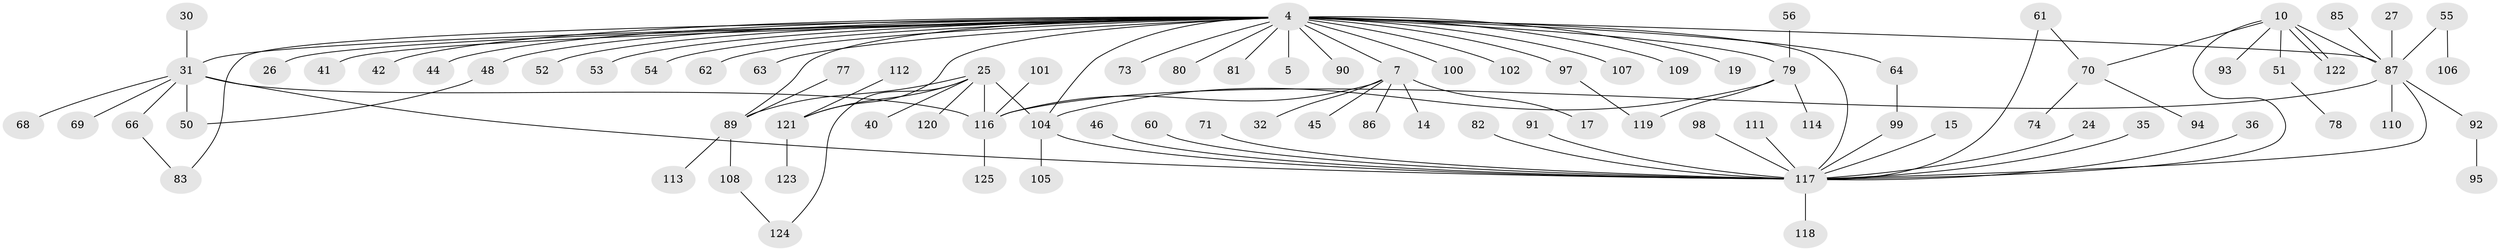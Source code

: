 // original degree distribution, {19: 0.008, 4: 0.048, 5: 0.024, 31: 0.008, 1: 0.52, 7: 0.032, 8: 0.032, 2: 0.256, 13: 0.008, 3: 0.04, 6: 0.024}
// Generated by graph-tools (version 1.1) at 2025/51/03/04/25 21:51:12]
// undirected, 87 vertices, 103 edges
graph export_dot {
graph [start="1"]
  node [color=gray90,style=filled];
  4 [super="+1"];
  5;
  7;
  10;
  14;
  15;
  17;
  19;
  24;
  25;
  26;
  27;
  30;
  31 [super="+6"];
  32;
  35;
  36;
  40;
  41;
  42 [super="+22"];
  44;
  45;
  46;
  48 [super="+3+43+47"];
  50;
  51;
  52;
  53;
  54;
  55;
  56;
  60;
  61;
  62;
  63;
  64;
  66 [super="+58"];
  68;
  69;
  70;
  71;
  73 [super="+38"];
  74;
  77;
  78;
  79 [super="+67"];
  80;
  81;
  82;
  83;
  85;
  86;
  87 [super="+59+72"];
  89 [super="+29+33+39"];
  90;
  91;
  92;
  93;
  94;
  95;
  97;
  98;
  99;
  100;
  101;
  102;
  104 [super="+12+57+103"];
  105 [super="+37"];
  106;
  107;
  108;
  109;
  110;
  111;
  112;
  113;
  114;
  116 [super="+49+76"];
  117 [super="+18+84+65"];
  118;
  119 [super="+34"];
  120;
  121 [super="+115+2+88+96"];
  122;
  123;
  124;
  125;
  4 -- 5;
  4 -- 7 [weight=2];
  4 -- 19 [weight=2];
  4 -- 26;
  4 -- 31 [weight=4];
  4 -- 44;
  4 -- 52 [weight=2];
  4 -- 54;
  4 -- 63;
  4 -- 81;
  4 -- 90;
  4 -- 97;
  4 -- 100;
  4 -- 107;
  4 -- 109;
  4 -- 117 [weight=3];
  4 -- 104;
  4 -- 64;
  4 -- 79 [weight=3];
  4 -- 80;
  4 -- 83;
  4 -- 102;
  4 -- 41;
  4 -- 53;
  4 -- 62;
  4 -- 48;
  4 -- 87 [weight=5];
  4 -- 121;
  4 -- 42;
  4 -- 89;
  4 -- 73;
  7 -- 14;
  7 -- 17;
  7 -- 32;
  7 -- 45;
  7 -- 86;
  7 -- 116;
  10 -- 51;
  10 -- 70;
  10 -- 93;
  10 -- 122;
  10 -- 122;
  10 -- 87 [weight=2];
  10 -- 117;
  15 -- 117;
  24 -- 117;
  25 -- 40;
  25 -- 104 [weight=2];
  25 -- 116;
  25 -- 120;
  25 -- 121;
  25 -- 124;
  25 -- 89;
  27 -- 87;
  30 -- 31;
  31 -- 50;
  31 -- 69;
  31 -- 68;
  31 -- 116;
  31 -- 66;
  31 -- 117;
  35 -- 117;
  36 -- 117;
  46 -- 117;
  48 -- 50;
  51 -- 78;
  55 -- 106;
  55 -- 87;
  56 -- 79;
  60 -- 117;
  61 -- 70;
  61 -- 117;
  64 -- 99;
  66 -- 83;
  70 -- 74;
  70 -- 94;
  71 -- 117;
  77 -- 89;
  79 -- 114;
  79 -- 104;
  79 -- 119;
  82 -- 117;
  85 -- 87;
  87 -- 92;
  87 -- 110;
  87 -- 116;
  87 -- 117;
  89 -- 113;
  89 -- 108;
  91 -- 117;
  92 -- 95;
  97 -- 119;
  98 -- 117;
  99 -- 117;
  101 -- 116;
  104 -- 117 [weight=3];
  104 -- 105;
  108 -- 124;
  111 -- 117;
  112 -- 121;
  116 -- 125;
  117 -- 118;
  121 -- 123;
}
